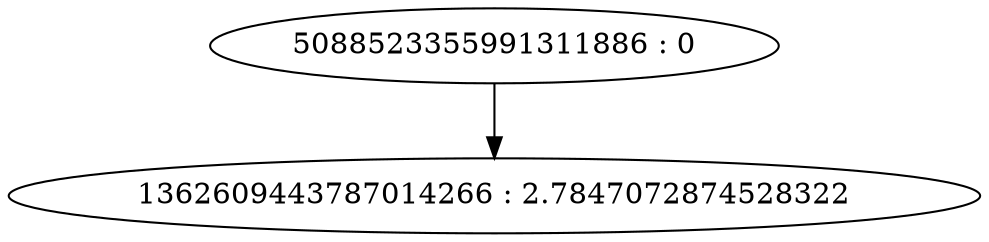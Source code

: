 digraph "plots/tree_11.dot" {
	0 [label="5088523355991311886 : 0"]
	1 [label="1362609443787014266 : 2.7847072874528322"]
	0 -> 1
}

